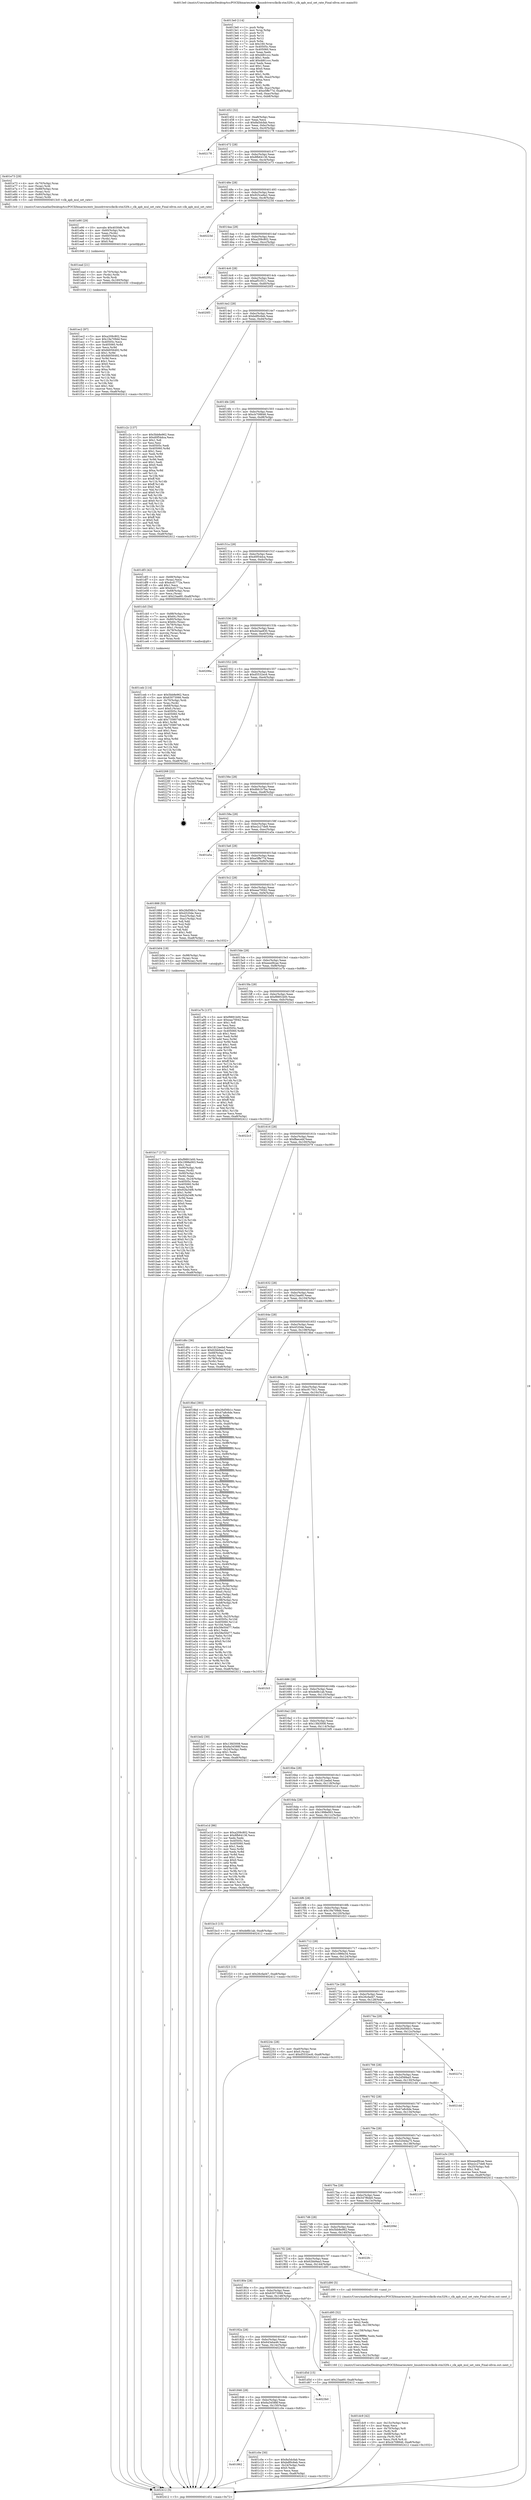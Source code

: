 digraph "0x4013e0" {
  label = "0x4013e0 (/mnt/c/Users/mathe/Desktop/tcc/POCII/binaries/extr_linuxdriversclkclk-stm32f4.c_clk_apb_mul_set_rate_Final-ollvm.out::main(0))"
  labelloc = "t"
  node[shape=record]

  Entry [label="",width=0.3,height=0.3,shape=circle,fillcolor=black,style=filled]
  "0x401452" [label="{
     0x401452 [32]\l
     | [instrs]\l
     &nbsp;&nbsp;0x401452 \<+6\>: mov -0xa8(%rbp),%eax\l
     &nbsp;&nbsp;0x401458 \<+2\>: mov %eax,%ecx\l
     &nbsp;&nbsp;0x40145a \<+6\>: sub $0x8a5dcfab,%ecx\l
     &nbsp;&nbsp;0x401460 \<+6\>: mov %eax,-0xbc(%rbp)\l
     &nbsp;&nbsp;0x401466 \<+6\>: mov %ecx,-0xc0(%rbp)\l
     &nbsp;&nbsp;0x40146c \<+6\>: je 0000000000402178 \<main+0xd98\>\l
  }"]
  "0x402178" [label="{
     0x402178\l
  }", style=dashed]
  "0x401472" [label="{
     0x401472 [28]\l
     | [instrs]\l
     &nbsp;&nbsp;0x401472 \<+5\>: jmp 0000000000401477 \<main+0x97\>\l
     &nbsp;&nbsp;0x401477 \<+6\>: mov -0xbc(%rbp),%eax\l
     &nbsp;&nbsp;0x40147d \<+5\>: sub $0x8fb64136,%eax\l
     &nbsp;&nbsp;0x401482 \<+6\>: mov %eax,-0xc4(%rbp)\l
     &nbsp;&nbsp;0x401488 \<+6\>: je 0000000000401e73 \<main+0xa93\>\l
  }"]
  Exit [label="",width=0.3,height=0.3,shape=circle,fillcolor=black,style=filled,peripheries=2]
  "0x401e73" [label="{
     0x401e73 [29]\l
     | [instrs]\l
     &nbsp;&nbsp;0x401e73 \<+4\>: mov -0x70(%rbp),%rax\l
     &nbsp;&nbsp;0x401e77 \<+3\>: mov (%rax),%rdi\l
     &nbsp;&nbsp;0x401e7a \<+7\>: mov -0x88(%rbp),%rax\l
     &nbsp;&nbsp;0x401e81 \<+3\>: mov (%rax),%rsi\l
     &nbsp;&nbsp;0x401e84 \<+4\>: mov -0x80(%rbp),%rax\l
     &nbsp;&nbsp;0x401e88 \<+3\>: mov (%rax),%rdx\l
     &nbsp;&nbsp;0x401e8b \<+5\>: call 00000000004013c0 \<clk_apb_mul_set_rate\>\l
     | [calls]\l
     &nbsp;&nbsp;0x4013c0 \{1\} (/mnt/c/Users/mathe/Desktop/tcc/POCII/binaries/extr_linuxdriversclkclk-stm32f4.c_clk_apb_mul_set_rate_Final-ollvm.out::clk_apb_mul_set_rate)\l
  }"]
  "0x40148e" [label="{
     0x40148e [28]\l
     | [instrs]\l
     &nbsp;&nbsp;0x40148e \<+5\>: jmp 0000000000401493 \<main+0xb3\>\l
     &nbsp;&nbsp;0x401493 \<+6\>: mov -0xbc(%rbp),%eax\l
     &nbsp;&nbsp;0x401499 \<+5\>: sub $0x925ca9a2,%eax\l
     &nbsp;&nbsp;0x40149e \<+6\>: mov %eax,-0xc8(%rbp)\l
     &nbsp;&nbsp;0x4014a4 \<+6\>: je 000000000040223d \<main+0xe5d\>\l
  }"]
  "0x401ec2" [label="{
     0x401ec2 [97]\l
     | [instrs]\l
     &nbsp;&nbsp;0x401ec2 \<+5\>: mov $0xa209c802,%eax\l
     &nbsp;&nbsp;0x401ec7 \<+5\>: mov $0x19a709dd,%esi\l
     &nbsp;&nbsp;0x401ecc \<+7\>: mov 0x40505c,%ecx\l
     &nbsp;&nbsp;0x401ed3 \<+8\>: mov 0x405060,%r8d\l
     &nbsp;&nbsp;0x401edb \<+3\>: mov %ecx,%r9d\l
     &nbsp;&nbsp;0x401ede \<+7\>: add $0x8d056492,%r9d\l
     &nbsp;&nbsp;0x401ee5 \<+4\>: sub $0x1,%r9d\l
     &nbsp;&nbsp;0x401ee9 \<+7\>: sub $0x8d056492,%r9d\l
     &nbsp;&nbsp;0x401ef0 \<+4\>: imul %r9d,%ecx\l
     &nbsp;&nbsp;0x401ef4 \<+3\>: and $0x1,%ecx\l
     &nbsp;&nbsp;0x401ef7 \<+3\>: cmp $0x0,%ecx\l
     &nbsp;&nbsp;0x401efa \<+4\>: sete %r10b\l
     &nbsp;&nbsp;0x401efe \<+4\>: cmp $0xa,%r8d\l
     &nbsp;&nbsp;0x401f02 \<+4\>: setl %r11b\l
     &nbsp;&nbsp;0x401f06 \<+3\>: mov %r10b,%bl\l
     &nbsp;&nbsp;0x401f09 \<+3\>: and %r11b,%bl\l
     &nbsp;&nbsp;0x401f0c \<+3\>: xor %r11b,%r10b\l
     &nbsp;&nbsp;0x401f0f \<+3\>: or %r10b,%bl\l
     &nbsp;&nbsp;0x401f12 \<+3\>: test $0x1,%bl\l
     &nbsp;&nbsp;0x401f15 \<+3\>: cmovne %esi,%eax\l
     &nbsp;&nbsp;0x401f18 \<+6\>: mov %eax,-0xa8(%rbp)\l
     &nbsp;&nbsp;0x401f1e \<+5\>: jmp 0000000000402412 \<main+0x1032\>\l
  }"]
  "0x40223d" [label="{
     0x40223d\l
  }", style=dashed]
  "0x4014aa" [label="{
     0x4014aa [28]\l
     | [instrs]\l
     &nbsp;&nbsp;0x4014aa \<+5\>: jmp 00000000004014af \<main+0xcf\>\l
     &nbsp;&nbsp;0x4014af \<+6\>: mov -0xbc(%rbp),%eax\l
     &nbsp;&nbsp;0x4014b5 \<+5\>: sub $0xa209c802,%eax\l
     &nbsp;&nbsp;0x4014ba \<+6\>: mov %eax,-0xcc(%rbp)\l
     &nbsp;&nbsp;0x4014c0 \<+6\>: je 0000000000402352 \<main+0xf72\>\l
  }"]
  "0x401ead" [label="{
     0x401ead [21]\l
     | [instrs]\l
     &nbsp;&nbsp;0x401ead \<+4\>: mov -0x70(%rbp),%rdx\l
     &nbsp;&nbsp;0x401eb1 \<+3\>: mov (%rdx),%rdx\l
     &nbsp;&nbsp;0x401eb4 \<+3\>: mov %rdx,%rdi\l
     &nbsp;&nbsp;0x401eb7 \<+6\>: mov %eax,-0x160(%rbp)\l
     &nbsp;&nbsp;0x401ebd \<+5\>: call 0000000000401030 \<free@plt\>\l
     | [calls]\l
     &nbsp;&nbsp;0x401030 \{1\} (unknown)\l
  }"]
  "0x402352" [label="{
     0x402352\l
  }", style=dashed]
  "0x4014c6" [label="{
     0x4014c6 [28]\l
     | [instrs]\l
     &nbsp;&nbsp;0x4014c6 \<+5\>: jmp 00000000004014cb \<main+0xeb\>\l
     &nbsp;&nbsp;0x4014cb \<+6\>: mov -0xbc(%rbp),%eax\l
     &nbsp;&nbsp;0x4014d1 \<+5\>: sub $0xaf51f311,%eax\l
     &nbsp;&nbsp;0x4014d6 \<+6\>: mov %eax,-0xd0(%rbp)\l
     &nbsp;&nbsp;0x4014dc \<+6\>: je 00000000004020f3 \<main+0xd13\>\l
  }"]
  "0x401e90" [label="{
     0x401e90 [29]\l
     | [instrs]\l
     &nbsp;&nbsp;0x401e90 \<+10\>: movabs $0x4030d6,%rdi\l
     &nbsp;&nbsp;0x401e9a \<+4\>: mov -0x60(%rbp),%rdx\l
     &nbsp;&nbsp;0x401e9e \<+2\>: mov %eax,(%rdx)\l
     &nbsp;&nbsp;0x401ea0 \<+4\>: mov -0x60(%rbp),%rdx\l
     &nbsp;&nbsp;0x401ea4 \<+2\>: mov (%rdx),%esi\l
     &nbsp;&nbsp;0x401ea6 \<+2\>: mov $0x0,%al\l
     &nbsp;&nbsp;0x401ea8 \<+5\>: call 0000000000401040 \<printf@plt\>\l
     | [calls]\l
     &nbsp;&nbsp;0x401040 \{1\} (unknown)\l
  }"]
  "0x4020f3" [label="{
     0x4020f3\l
  }", style=dashed]
  "0x4014e2" [label="{
     0x4014e2 [28]\l
     | [instrs]\l
     &nbsp;&nbsp;0x4014e2 \<+5\>: jmp 00000000004014e7 \<main+0x107\>\l
     &nbsp;&nbsp;0x4014e7 \<+6\>: mov -0xbc(%rbp),%eax\l
     &nbsp;&nbsp;0x4014ed \<+5\>: sub $0xbdf0c6eb,%eax\l
     &nbsp;&nbsp;0x4014f2 \<+6\>: mov %eax,-0xd4(%rbp)\l
     &nbsp;&nbsp;0x4014f8 \<+6\>: je 0000000000401c2c \<main+0x84c\>\l
  }"]
  "0x401dc9" [label="{
     0x401dc9 [42]\l
     | [instrs]\l
     &nbsp;&nbsp;0x401dc9 \<+6\>: mov -0x15c(%rbp),%ecx\l
     &nbsp;&nbsp;0x401dcf \<+3\>: imul %eax,%ecx\l
     &nbsp;&nbsp;0x401dd2 \<+4\>: mov -0x70(%rbp),%r8\l
     &nbsp;&nbsp;0x401dd6 \<+3\>: mov (%r8),%r8\l
     &nbsp;&nbsp;0x401dd9 \<+4\>: mov -0x68(%rbp),%r9\l
     &nbsp;&nbsp;0x401ddd \<+3\>: movslq (%r9),%r9\l
     &nbsp;&nbsp;0x401de0 \<+4\>: mov %ecx,(%r8,%r9,4)\l
     &nbsp;&nbsp;0x401de4 \<+10\>: movl $0xcb708846,-0xa8(%rbp)\l
     &nbsp;&nbsp;0x401dee \<+5\>: jmp 0000000000402412 \<main+0x1032\>\l
  }"]
  "0x401c2c" [label="{
     0x401c2c [137]\l
     | [instrs]\l
     &nbsp;&nbsp;0x401c2c \<+5\>: mov $0x5bb8e962,%eax\l
     &nbsp;&nbsp;0x401c31 \<+5\>: mov $0xd0f54dca,%ecx\l
     &nbsp;&nbsp;0x401c36 \<+2\>: mov $0x1,%dl\l
     &nbsp;&nbsp;0x401c38 \<+2\>: xor %esi,%esi\l
     &nbsp;&nbsp;0x401c3a \<+7\>: mov 0x40505c,%edi\l
     &nbsp;&nbsp;0x401c41 \<+8\>: mov 0x405060,%r8d\l
     &nbsp;&nbsp;0x401c49 \<+3\>: sub $0x1,%esi\l
     &nbsp;&nbsp;0x401c4c \<+3\>: mov %edi,%r9d\l
     &nbsp;&nbsp;0x401c4f \<+3\>: add %esi,%r9d\l
     &nbsp;&nbsp;0x401c52 \<+4\>: imul %r9d,%edi\l
     &nbsp;&nbsp;0x401c56 \<+3\>: and $0x1,%edi\l
     &nbsp;&nbsp;0x401c59 \<+3\>: cmp $0x0,%edi\l
     &nbsp;&nbsp;0x401c5c \<+4\>: sete %r10b\l
     &nbsp;&nbsp;0x401c60 \<+4\>: cmp $0xa,%r8d\l
     &nbsp;&nbsp;0x401c64 \<+4\>: setl %r11b\l
     &nbsp;&nbsp;0x401c68 \<+3\>: mov %r10b,%bl\l
     &nbsp;&nbsp;0x401c6b \<+3\>: xor $0xff,%bl\l
     &nbsp;&nbsp;0x401c6e \<+3\>: mov %r11b,%r14b\l
     &nbsp;&nbsp;0x401c71 \<+4\>: xor $0xff,%r14b\l
     &nbsp;&nbsp;0x401c75 \<+3\>: xor $0x0,%dl\l
     &nbsp;&nbsp;0x401c78 \<+3\>: mov %bl,%r15b\l
     &nbsp;&nbsp;0x401c7b \<+4\>: and $0x0,%r15b\l
     &nbsp;&nbsp;0x401c7f \<+3\>: and %dl,%r10b\l
     &nbsp;&nbsp;0x401c82 \<+3\>: mov %r14b,%r12b\l
     &nbsp;&nbsp;0x401c85 \<+4\>: and $0x0,%r12b\l
     &nbsp;&nbsp;0x401c89 \<+3\>: and %dl,%r11b\l
     &nbsp;&nbsp;0x401c8c \<+3\>: or %r10b,%r15b\l
     &nbsp;&nbsp;0x401c8f \<+3\>: or %r11b,%r12b\l
     &nbsp;&nbsp;0x401c92 \<+3\>: xor %r12b,%r15b\l
     &nbsp;&nbsp;0x401c95 \<+3\>: or %r14b,%bl\l
     &nbsp;&nbsp;0x401c98 \<+3\>: xor $0xff,%bl\l
     &nbsp;&nbsp;0x401c9b \<+3\>: or $0x0,%dl\l
     &nbsp;&nbsp;0x401c9e \<+2\>: and %dl,%bl\l
     &nbsp;&nbsp;0x401ca0 \<+3\>: or %bl,%r15b\l
     &nbsp;&nbsp;0x401ca3 \<+4\>: test $0x1,%r15b\l
     &nbsp;&nbsp;0x401ca7 \<+3\>: cmovne %ecx,%eax\l
     &nbsp;&nbsp;0x401caa \<+6\>: mov %eax,-0xa8(%rbp)\l
     &nbsp;&nbsp;0x401cb0 \<+5\>: jmp 0000000000402412 \<main+0x1032\>\l
  }"]
  "0x4014fe" [label="{
     0x4014fe [28]\l
     | [instrs]\l
     &nbsp;&nbsp;0x4014fe \<+5\>: jmp 0000000000401503 \<main+0x123\>\l
     &nbsp;&nbsp;0x401503 \<+6\>: mov -0xbc(%rbp),%eax\l
     &nbsp;&nbsp;0x401509 \<+5\>: sub $0xcb708846,%eax\l
     &nbsp;&nbsp;0x40150e \<+6\>: mov %eax,-0xd8(%rbp)\l
     &nbsp;&nbsp;0x401514 \<+6\>: je 0000000000401df3 \<main+0xa13\>\l
  }"]
  "0x401d95" [label="{
     0x401d95 [52]\l
     | [instrs]\l
     &nbsp;&nbsp;0x401d95 \<+2\>: xor %ecx,%ecx\l
     &nbsp;&nbsp;0x401d97 \<+5\>: mov $0x2,%edx\l
     &nbsp;&nbsp;0x401d9c \<+6\>: mov %edx,-0x158(%rbp)\l
     &nbsp;&nbsp;0x401da2 \<+1\>: cltd\l
     &nbsp;&nbsp;0x401da3 \<+6\>: mov -0x158(%rbp),%esi\l
     &nbsp;&nbsp;0x401da9 \<+2\>: idiv %esi\l
     &nbsp;&nbsp;0x401dab \<+6\>: imul $0xfffffffe,%edx,%edx\l
     &nbsp;&nbsp;0x401db1 \<+2\>: mov %ecx,%edi\l
     &nbsp;&nbsp;0x401db3 \<+2\>: sub %edx,%edi\l
     &nbsp;&nbsp;0x401db5 \<+2\>: mov %ecx,%edx\l
     &nbsp;&nbsp;0x401db7 \<+3\>: sub $0x1,%edx\l
     &nbsp;&nbsp;0x401dba \<+2\>: add %edx,%edi\l
     &nbsp;&nbsp;0x401dbc \<+2\>: sub %edi,%ecx\l
     &nbsp;&nbsp;0x401dbe \<+6\>: mov %ecx,-0x15c(%rbp)\l
     &nbsp;&nbsp;0x401dc4 \<+5\>: call 0000000000401160 \<next_i\>\l
     | [calls]\l
     &nbsp;&nbsp;0x401160 \{1\} (/mnt/c/Users/mathe/Desktop/tcc/POCII/binaries/extr_linuxdriversclkclk-stm32f4.c_clk_apb_mul_set_rate_Final-ollvm.out::next_i)\l
  }"]
  "0x401df3" [label="{
     0x401df3 [42]\l
     | [instrs]\l
     &nbsp;&nbsp;0x401df3 \<+4\>: mov -0x68(%rbp),%rax\l
     &nbsp;&nbsp;0x401df7 \<+2\>: mov (%rax),%ecx\l
     &nbsp;&nbsp;0x401df9 \<+6\>: sub $0xdcd1772a,%ecx\l
     &nbsp;&nbsp;0x401dff \<+3\>: add $0x1,%ecx\l
     &nbsp;&nbsp;0x401e02 \<+6\>: add $0xdcd1772a,%ecx\l
     &nbsp;&nbsp;0x401e08 \<+4\>: mov -0x68(%rbp),%rax\l
     &nbsp;&nbsp;0x401e0c \<+2\>: mov %ecx,(%rax)\l
     &nbsp;&nbsp;0x401e0e \<+10\>: movl $0x23aa60,-0xa8(%rbp)\l
     &nbsp;&nbsp;0x401e18 \<+5\>: jmp 0000000000402412 \<main+0x1032\>\l
  }"]
  "0x40151a" [label="{
     0x40151a [28]\l
     | [instrs]\l
     &nbsp;&nbsp;0x40151a \<+5\>: jmp 000000000040151f \<main+0x13f\>\l
     &nbsp;&nbsp;0x40151f \<+6\>: mov -0xbc(%rbp),%eax\l
     &nbsp;&nbsp;0x401525 \<+5\>: sub $0xd0f54dca,%eax\l
     &nbsp;&nbsp;0x40152a \<+6\>: mov %eax,-0xdc(%rbp)\l
     &nbsp;&nbsp;0x401530 \<+6\>: je 0000000000401cb5 \<main+0x8d5\>\l
  }"]
  "0x401ceb" [label="{
     0x401ceb [114]\l
     | [instrs]\l
     &nbsp;&nbsp;0x401ceb \<+5\>: mov $0x5bb8e962,%ecx\l
     &nbsp;&nbsp;0x401cf0 \<+5\>: mov $0x63073066,%edx\l
     &nbsp;&nbsp;0x401cf5 \<+4\>: mov -0x70(%rbp),%rdi\l
     &nbsp;&nbsp;0x401cf9 \<+3\>: mov %rax,(%rdi)\l
     &nbsp;&nbsp;0x401cfc \<+4\>: mov -0x68(%rbp),%rax\l
     &nbsp;&nbsp;0x401d00 \<+6\>: movl $0x0,(%rax)\l
     &nbsp;&nbsp;0x401d06 \<+7\>: mov 0x40505c,%esi\l
     &nbsp;&nbsp;0x401d0d \<+8\>: mov 0x405060,%r8d\l
     &nbsp;&nbsp;0x401d15 \<+3\>: mov %esi,%r9d\l
     &nbsp;&nbsp;0x401d18 \<+7\>: add $0x73580748,%r9d\l
     &nbsp;&nbsp;0x401d1f \<+4\>: sub $0x1,%r9d\l
     &nbsp;&nbsp;0x401d23 \<+7\>: sub $0x73580748,%r9d\l
     &nbsp;&nbsp;0x401d2a \<+4\>: imul %r9d,%esi\l
     &nbsp;&nbsp;0x401d2e \<+3\>: and $0x1,%esi\l
     &nbsp;&nbsp;0x401d31 \<+3\>: cmp $0x0,%esi\l
     &nbsp;&nbsp;0x401d34 \<+4\>: sete %r10b\l
     &nbsp;&nbsp;0x401d38 \<+4\>: cmp $0xa,%r8d\l
     &nbsp;&nbsp;0x401d3c \<+4\>: setl %r11b\l
     &nbsp;&nbsp;0x401d40 \<+3\>: mov %r10b,%bl\l
     &nbsp;&nbsp;0x401d43 \<+3\>: and %r11b,%bl\l
     &nbsp;&nbsp;0x401d46 \<+3\>: xor %r11b,%r10b\l
     &nbsp;&nbsp;0x401d49 \<+3\>: or %r10b,%bl\l
     &nbsp;&nbsp;0x401d4c \<+3\>: test $0x1,%bl\l
     &nbsp;&nbsp;0x401d4f \<+3\>: cmovne %edx,%ecx\l
     &nbsp;&nbsp;0x401d52 \<+6\>: mov %ecx,-0xa8(%rbp)\l
     &nbsp;&nbsp;0x401d58 \<+5\>: jmp 0000000000402412 \<main+0x1032\>\l
  }"]
  "0x401cb5" [label="{
     0x401cb5 [54]\l
     | [instrs]\l
     &nbsp;&nbsp;0x401cb5 \<+7\>: mov -0x88(%rbp),%rax\l
     &nbsp;&nbsp;0x401cbc \<+7\>: movq $0x64,(%rax)\l
     &nbsp;&nbsp;0x401cc3 \<+4\>: mov -0x80(%rbp),%rax\l
     &nbsp;&nbsp;0x401cc7 \<+7\>: movq $0x64,(%rax)\l
     &nbsp;&nbsp;0x401cce \<+4\>: mov -0x78(%rbp),%rax\l
     &nbsp;&nbsp;0x401cd2 \<+6\>: movl $0x1,(%rax)\l
     &nbsp;&nbsp;0x401cd8 \<+4\>: mov -0x78(%rbp),%rax\l
     &nbsp;&nbsp;0x401cdc \<+3\>: movslq (%rax),%rax\l
     &nbsp;&nbsp;0x401cdf \<+4\>: shl $0x2,%rax\l
     &nbsp;&nbsp;0x401ce3 \<+3\>: mov %rax,%rdi\l
     &nbsp;&nbsp;0x401ce6 \<+5\>: call 0000000000401050 \<malloc@plt\>\l
     | [calls]\l
     &nbsp;&nbsp;0x401050 \{1\} (unknown)\l
  }"]
  "0x401536" [label="{
     0x401536 [28]\l
     | [instrs]\l
     &nbsp;&nbsp;0x401536 \<+5\>: jmp 000000000040153b \<main+0x15b\>\l
     &nbsp;&nbsp;0x40153b \<+6\>: mov -0xbc(%rbp),%eax\l
     &nbsp;&nbsp;0x401541 \<+5\>: sub $0xd43ae830,%eax\l
     &nbsp;&nbsp;0x401546 \<+6\>: mov %eax,-0xe0(%rbp)\l
     &nbsp;&nbsp;0x40154c \<+6\>: je 000000000040206a \<main+0xc8a\>\l
  }"]
  "0x401862" [label="{
     0x401862\l
  }", style=dashed]
  "0x40206a" [label="{
     0x40206a\l
  }", style=dashed]
  "0x401552" [label="{
     0x401552 [28]\l
     | [instrs]\l
     &nbsp;&nbsp;0x401552 \<+5\>: jmp 0000000000401557 \<main+0x177\>\l
     &nbsp;&nbsp;0x401557 \<+6\>: mov -0xbc(%rbp),%eax\l
     &nbsp;&nbsp;0x40155d \<+5\>: sub $0xd5532ec6,%eax\l
     &nbsp;&nbsp;0x401562 \<+6\>: mov %eax,-0xe4(%rbp)\l
     &nbsp;&nbsp;0x401568 \<+6\>: je 0000000000402268 \<main+0xe88\>\l
  }"]
  "0x401c0e" [label="{
     0x401c0e [30]\l
     | [instrs]\l
     &nbsp;&nbsp;0x401c0e \<+5\>: mov $0x8a5dcfab,%eax\l
     &nbsp;&nbsp;0x401c13 \<+5\>: mov $0xbdf0c6eb,%ecx\l
     &nbsp;&nbsp;0x401c18 \<+3\>: mov -0x24(%rbp),%edx\l
     &nbsp;&nbsp;0x401c1b \<+3\>: cmp $0x0,%edx\l
     &nbsp;&nbsp;0x401c1e \<+3\>: cmove %ecx,%eax\l
     &nbsp;&nbsp;0x401c21 \<+6\>: mov %eax,-0xa8(%rbp)\l
     &nbsp;&nbsp;0x401c27 \<+5\>: jmp 0000000000402412 \<main+0x1032\>\l
  }"]
  "0x402268" [label="{
     0x402268 [22]\l
     | [instrs]\l
     &nbsp;&nbsp;0x402268 \<+7\>: mov -0xa0(%rbp),%rax\l
     &nbsp;&nbsp;0x40226f \<+2\>: mov (%rax),%eax\l
     &nbsp;&nbsp;0x402271 \<+4\>: lea -0x20(%rbp),%rsp\l
     &nbsp;&nbsp;0x402275 \<+1\>: pop %rbx\l
     &nbsp;&nbsp;0x402276 \<+2\>: pop %r12\l
     &nbsp;&nbsp;0x402278 \<+2\>: pop %r14\l
     &nbsp;&nbsp;0x40227a \<+2\>: pop %r15\l
     &nbsp;&nbsp;0x40227c \<+1\>: pop %rbp\l
     &nbsp;&nbsp;0x40227d \<+1\>: ret\l
  }"]
  "0x40156e" [label="{
     0x40156e [28]\l
     | [instrs]\l
     &nbsp;&nbsp;0x40156e \<+5\>: jmp 0000000000401573 \<main+0x193\>\l
     &nbsp;&nbsp;0x401573 \<+6\>: mov -0xbc(%rbp),%eax\l
     &nbsp;&nbsp;0x401579 \<+5\>: sub $0xdbb1b7ba,%eax\l
     &nbsp;&nbsp;0x40157e \<+6\>: mov %eax,-0xe8(%rbp)\l
     &nbsp;&nbsp;0x401584 \<+6\>: je 0000000000401f32 \<main+0xb52\>\l
  }"]
  "0x401846" [label="{
     0x401846 [28]\l
     | [instrs]\l
     &nbsp;&nbsp;0x401846 \<+5\>: jmp 000000000040184b \<main+0x46b\>\l
     &nbsp;&nbsp;0x40184b \<+6\>: mov -0xbc(%rbp),%eax\l
     &nbsp;&nbsp;0x401851 \<+5\>: sub $0x6a34588f,%eax\l
     &nbsp;&nbsp;0x401856 \<+6\>: mov %eax,-0x150(%rbp)\l
     &nbsp;&nbsp;0x40185c \<+6\>: je 0000000000401c0e \<main+0x82e\>\l
  }"]
  "0x401f32" [label="{
     0x401f32\l
  }", style=dashed]
  "0x40158a" [label="{
     0x40158a [28]\l
     | [instrs]\l
     &nbsp;&nbsp;0x40158a \<+5\>: jmp 000000000040158f \<main+0x1af\>\l
     &nbsp;&nbsp;0x40158f \<+6\>: mov -0xbc(%rbp),%eax\l
     &nbsp;&nbsp;0x401595 \<+5\>: sub $0xe2c27de8,%eax\l
     &nbsp;&nbsp;0x40159a \<+6\>: mov %eax,-0xec(%rbp)\l
     &nbsp;&nbsp;0x4015a0 \<+6\>: je 0000000000401a5a \<main+0x67a\>\l
  }"]
  "0x4023b0" [label="{
     0x4023b0\l
  }", style=dashed]
  "0x401a5a" [label="{
     0x401a5a\l
  }", style=dashed]
  "0x4015a6" [label="{
     0x4015a6 [28]\l
     | [instrs]\l
     &nbsp;&nbsp;0x4015a6 \<+5\>: jmp 00000000004015ab \<main+0x1cb\>\l
     &nbsp;&nbsp;0x4015ab \<+6\>: mov -0xbc(%rbp),%eax\l
     &nbsp;&nbsp;0x4015b1 \<+5\>: sub $0xe5ffe77d,%eax\l
     &nbsp;&nbsp;0x4015b6 \<+6\>: mov %eax,-0xf0(%rbp)\l
     &nbsp;&nbsp;0x4015bc \<+6\>: je 0000000000401888 \<main+0x4a8\>\l
  }"]
  "0x40182a" [label="{
     0x40182a [28]\l
     | [instrs]\l
     &nbsp;&nbsp;0x40182a \<+5\>: jmp 000000000040182f \<main+0x44f\>\l
     &nbsp;&nbsp;0x40182f \<+6\>: mov -0xbc(%rbp),%eax\l
     &nbsp;&nbsp;0x401835 \<+5\>: sub $0x643eba46,%eax\l
     &nbsp;&nbsp;0x40183a \<+6\>: mov %eax,-0x14c(%rbp)\l
     &nbsp;&nbsp;0x401840 \<+6\>: je 00000000004023b0 \<main+0xfd0\>\l
  }"]
  "0x401888" [label="{
     0x401888 [53]\l
     | [instrs]\l
     &nbsp;&nbsp;0x401888 \<+5\>: mov $0x26d56b1c,%eax\l
     &nbsp;&nbsp;0x40188d \<+5\>: mov $0x4520de,%ecx\l
     &nbsp;&nbsp;0x401892 \<+6\>: mov -0xa2(%rbp),%dl\l
     &nbsp;&nbsp;0x401898 \<+7\>: mov -0xa1(%rbp),%sil\l
     &nbsp;&nbsp;0x40189f \<+3\>: mov %dl,%dil\l
     &nbsp;&nbsp;0x4018a2 \<+3\>: and %sil,%dil\l
     &nbsp;&nbsp;0x4018a5 \<+3\>: xor %sil,%dl\l
     &nbsp;&nbsp;0x4018a8 \<+3\>: or %dl,%dil\l
     &nbsp;&nbsp;0x4018ab \<+4\>: test $0x1,%dil\l
     &nbsp;&nbsp;0x4018af \<+3\>: cmovne %ecx,%eax\l
     &nbsp;&nbsp;0x4018b2 \<+6\>: mov %eax,-0xa8(%rbp)\l
     &nbsp;&nbsp;0x4018b8 \<+5\>: jmp 0000000000402412 \<main+0x1032\>\l
  }"]
  "0x4015c2" [label="{
     0x4015c2 [28]\l
     | [instrs]\l
     &nbsp;&nbsp;0x4015c2 \<+5\>: jmp 00000000004015c7 \<main+0x1e7\>\l
     &nbsp;&nbsp;0x4015c7 \<+6\>: mov -0xbc(%rbp),%eax\l
     &nbsp;&nbsp;0x4015cd \<+5\>: sub $0xeaa70042,%eax\l
     &nbsp;&nbsp;0x4015d2 \<+6\>: mov %eax,-0xf4(%rbp)\l
     &nbsp;&nbsp;0x4015d8 \<+6\>: je 0000000000401b04 \<main+0x724\>\l
  }"]
  "0x402412" [label="{
     0x402412 [5]\l
     | [instrs]\l
     &nbsp;&nbsp;0x402412 \<+5\>: jmp 0000000000401452 \<main+0x72\>\l
  }"]
  "0x4013e0" [label="{
     0x4013e0 [114]\l
     | [instrs]\l
     &nbsp;&nbsp;0x4013e0 \<+1\>: push %rbp\l
     &nbsp;&nbsp;0x4013e1 \<+3\>: mov %rsp,%rbp\l
     &nbsp;&nbsp;0x4013e4 \<+2\>: push %r15\l
     &nbsp;&nbsp;0x4013e6 \<+2\>: push %r14\l
     &nbsp;&nbsp;0x4013e8 \<+2\>: push %r12\l
     &nbsp;&nbsp;0x4013ea \<+1\>: push %rbx\l
     &nbsp;&nbsp;0x4013eb \<+7\>: sub $0x160,%rsp\l
     &nbsp;&nbsp;0x4013f2 \<+7\>: mov 0x40505c,%eax\l
     &nbsp;&nbsp;0x4013f9 \<+7\>: mov 0x405060,%ecx\l
     &nbsp;&nbsp;0x401400 \<+2\>: mov %eax,%edx\l
     &nbsp;&nbsp;0x401402 \<+6\>: sub $0xdd61ccc,%edx\l
     &nbsp;&nbsp;0x401408 \<+3\>: sub $0x1,%edx\l
     &nbsp;&nbsp;0x40140b \<+6\>: add $0xdd61ccc,%edx\l
     &nbsp;&nbsp;0x401411 \<+3\>: imul %edx,%eax\l
     &nbsp;&nbsp;0x401414 \<+3\>: and $0x1,%eax\l
     &nbsp;&nbsp;0x401417 \<+3\>: cmp $0x0,%eax\l
     &nbsp;&nbsp;0x40141a \<+4\>: sete %r8b\l
     &nbsp;&nbsp;0x40141e \<+4\>: and $0x1,%r8b\l
     &nbsp;&nbsp;0x401422 \<+7\>: mov %r8b,-0xa2(%rbp)\l
     &nbsp;&nbsp;0x401429 \<+3\>: cmp $0xa,%ecx\l
     &nbsp;&nbsp;0x40142c \<+4\>: setl %r8b\l
     &nbsp;&nbsp;0x401430 \<+4\>: and $0x1,%r8b\l
     &nbsp;&nbsp;0x401434 \<+7\>: mov %r8b,-0xa1(%rbp)\l
     &nbsp;&nbsp;0x40143b \<+10\>: movl $0xe5ffe77d,-0xa8(%rbp)\l
     &nbsp;&nbsp;0x401445 \<+6\>: mov %edi,-0xac(%rbp)\l
     &nbsp;&nbsp;0x40144b \<+7\>: mov %rsi,-0xb8(%rbp)\l
  }"]
  "0x401d5d" [label="{
     0x401d5d [15]\l
     | [instrs]\l
     &nbsp;&nbsp;0x401d5d \<+10\>: movl $0x23aa60,-0xa8(%rbp)\l
     &nbsp;&nbsp;0x401d67 \<+5\>: jmp 0000000000402412 \<main+0x1032\>\l
  }"]
  "0x401b04" [label="{
     0x401b04 [19]\l
     | [instrs]\l
     &nbsp;&nbsp;0x401b04 \<+7\>: mov -0x98(%rbp),%rax\l
     &nbsp;&nbsp;0x401b0b \<+3\>: mov (%rax),%rax\l
     &nbsp;&nbsp;0x401b0e \<+4\>: mov 0x8(%rax),%rdi\l
     &nbsp;&nbsp;0x401b12 \<+5\>: call 0000000000401060 \<atoi@plt\>\l
     | [calls]\l
     &nbsp;&nbsp;0x401060 \{1\} (unknown)\l
  }"]
  "0x4015de" [label="{
     0x4015de [28]\l
     | [instrs]\l
     &nbsp;&nbsp;0x4015de \<+5\>: jmp 00000000004015e3 \<main+0x203\>\l
     &nbsp;&nbsp;0x4015e3 \<+6\>: mov -0xbc(%rbp),%eax\l
     &nbsp;&nbsp;0x4015e9 \<+5\>: sub $0xeeed9cae,%eax\l
     &nbsp;&nbsp;0x4015ee \<+6\>: mov %eax,-0xf8(%rbp)\l
     &nbsp;&nbsp;0x4015f4 \<+6\>: je 0000000000401a7b \<main+0x69b\>\l
  }"]
  "0x40180e" [label="{
     0x40180e [28]\l
     | [instrs]\l
     &nbsp;&nbsp;0x40180e \<+5\>: jmp 0000000000401813 \<main+0x433\>\l
     &nbsp;&nbsp;0x401813 \<+6\>: mov -0xbc(%rbp),%eax\l
     &nbsp;&nbsp;0x401819 \<+5\>: sub $0x63073066,%eax\l
     &nbsp;&nbsp;0x40181e \<+6\>: mov %eax,-0x148(%rbp)\l
     &nbsp;&nbsp;0x401824 \<+6\>: je 0000000000401d5d \<main+0x97d\>\l
  }"]
  "0x401a7b" [label="{
     0x401a7b [137]\l
     | [instrs]\l
     &nbsp;&nbsp;0x401a7b \<+5\>: mov $0xf9891b00,%eax\l
     &nbsp;&nbsp;0x401a80 \<+5\>: mov $0xeaa70042,%ecx\l
     &nbsp;&nbsp;0x401a85 \<+2\>: mov $0x1,%dl\l
     &nbsp;&nbsp;0x401a87 \<+2\>: xor %esi,%esi\l
     &nbsp;&nbsp;0x401a89 \<+7\>: mov 0x40505c,%edi\l
     &nbsp;&nbsp;0x401a90 \<+8\>: mov 0x405060,%r8d\l
     &nbsp;&nbsp;0x401a98 \<+3\>: sub $0x1,%esi\l
     &nbsp;&nbsp;0x401a9b \<+3\>: mov %edi,%r9d\l
     &nbsp;&nbsp;0x401a9e \<+3\>: add %esi,%r9d\l
     &nbsp;&nbsp;0x401aa1 \<+4\>: imul %r9d,%edi\l
     &nbsp;&nbsp;0x401aa5 \<+3\>: and $0x1,%edi\l
     &nbsp;&nbsp;0x401aa8 \<+3\>: cmp $0x0,%edi\l
     &nbsp;&nbsp;0x401aab \<+4\>: sete %r10b\l
     &nbsp;&nbsp;0x401aaf \<+4\>: cmp $0xa,%r8d\l
     &nbsp;&nbsp;0x401ab3 \<+4\>: setl %r11b\l
     &nbsp;&nbsp;0x401ab7 \<+3\>: mov %r10b,%bl\l
     &nbsp;&nbsp;0x401aba \<+3\>: xor $0xff,%bl\l
     &nbsp;&nbsp;0x401abd \<+3\>: mov %r11b,%r14b\l
     &nbsp;&nbsp;0x401ac0 \<+4\>: xor $0xff,%r14b\l
     &nbsp;&nbsp;0x401ac4 \<+3\>: xor $0x1,%dl\l
     &nbsp;&nbsp;0x401ac7 \<+3\>: mov %bl,%r15b\l
     &nbsp;&nbsp;0x401aca \<+4\>: and $0xff,%r15b\l
     &nbsp;&nbsp;0x401ace \<+3\>: and %dl,%r10b\l
     &nbsp;&nbsp;0x401ad1 \<+3\>: mov %r14b,%r12b\l
     &nbsp;&nbsp;0x401ad4 \<+4\>: and $0xff,%r12b\l
     &nbsp;&nbsp;0x401ad8 \<+3\>: and %dl,%r11b\l
     &nbsp;&nbsp;0x401adb \<+3\>: or %r10b,%r15b\l
     &nbsp;&nbsp;0x401ade \<+3\>: or %r11b,%r12b\l
     &nbsp;&nbsp;0x401ae1 \<+3\>: xor %r12b,%r15b\l
     &nbsp;&nbsp;0x401ae4 \<+3\>: or %r14b,%bl\l
     &nbsp;&nbsp;0x401ae7 \<+3\>: xor $0xff,%bl\l
     &nbsp;&nbsp;0x401aea \<+3\>: or $0x1,%dl\l
     &nbsp;&nbsp;0x401aed \<+2\>: and %dl,%bl\l
     &nbsp;&nbsp;0x401aef \<+3\>: or %bl,%r15b\l
     &nbsp;&nbsp;0x401af2 \<+4\>: test $0x1,%r15b\l
     &nbsp;&nbsp;0x401af6 \<+3\>: cmovne %ecx,%eax\l
     &nbsp;&nbsp;0x401af9 \<+6\>: mov %eax,-0xa8(%rbp)\l
     &nbsp;&nbsp;0x401aff \<+5\>: jmp 0000000000402412 \<main+0x1032\>\l
  }"]
  "0x4015fa" [label="{
     0x4015fa [28]\l
     | [instrs]\l
     &nbsp;&nbsp;0x4015fa \<+5\>: jmp 00000000004015ff \<main+0x21f\>\l
     &nbsp;&nbsp;0x4015ff \<+6\>: mov -0xbc(%rbp),%eax\l
     &nbsp;&nbsp;0x401605 \<+5\>: sub $0xf9891b00,%eax\l
     &nbsp;&nbsp;0x40160a \<+6\>: mov %eax,-0xfc(%rbp)\l
     &nbsp;&nbsp;0x401610 \<+6\>: je 00000000004022c3 \<main+0xee3\>\l
  }"]
  "0x401d90" [label="{
     0x401d90 [5]\l
     | [instrs]\l
     &nbsp;&nbsp;0x401d90 \<+5\>: call 0000000000401160 \<next_i\>\l
     | [calls]\l
     &nbsp;&nbsp;0x401160 \{1\} (/mnt/c/Users/mathe/Desktop/tcc/POCII/binaries/extr_linuxdriversclkclk-stm32f4.c_clk_apb_mul_set_rate_Final-ollvm.out::next_i)\l
  }"]
  "0x4022c3" [label="{
     0x4022c3\l
  }", style=dashed]
  "0x401616" [label="{
     0x401616 [28]\l
     | [instrs]\l
     &nbsp;&nbsp;0x401616 \<+5\>: jmp 000000000040161b \<main+0x23b\>\l
     &nbsp;&nbsp;0x40161b \<+6\>: mov -0xbc(%rbp),%eax\l
     &nbsp;&nbsp;0x401621 \<+5\>: sub $0xffaecebf,%eax\l
     &nbsp;&nbsp;0x401626 \<+6\>: mov %eax,-0x100(%rbp)\l
     &nbsp;&nbsp;0x40162c \<+6\>: je 0000000000402079 \<main+0xc99\>\l
  }"]
  "0x4017f2" [label="{
     0x4017f2 [28]\l
     | [instrs]\l
     &nbsp;&nbsp;0x4017f2 \<+5\>: jmp 00000000004017f7 \<main+0x417\>\l
     &nbsp;&nbsp;0x4017f7 \<+6\>: mov -0xbc(%rbp),%eax\l
     &nbsp;&nbsp;0x4017fd \<+5\>: sub $0x62bb9aa3,%eax\l
     &nbsp;&nbsp;0x401802 \<+6\>: mov %eax,-0x144(%rbp)\l
     &nbsp;&nbsp;0x401808 \<+6\>: je 0000000000401d90 \<main+0x9b0\>\l
  }"]
  "0x402079" [label="{
     0x402079\l
  }", style=dashed]
  "0x401632" [label="{
     0x401632 [28]\l
     | [instrs]\l
     &nbsp;&nbsp;0x401632 \<+5\>: jmp 0000000000401637 \<main+0x257\>\l
     &nbsp;&nbsp;0x401637 \<+6\>: mov -0xbc(%rbp),%eax\l
     &nbsp;&nbsp;0x40163d \<+5\>: sub $0x23aa60,%eax\l
     &nbsp;&nbsp;0x401642 \<+6\>: mov %eax,-0x104(%rbp)\l
     &nbsp;&nbsp;0x401648 \<+6\>: je 0000000000401d6c \<main+0x98c\>\l
  }"]
  "0x4022fc" [label="{
     0x4022fc\l
  }", style=dashed]
  "0x401d6c" [label="{
     0x401d6c [36]\l
     | [instrs]\l
     &nbsp;&nbsp;0x401d6c \<+5\>: mov $0x1812eebd,%eax\l
     &nbsp;&nbsp;0x401d71 \<+5\>: mov $0x62bb9aa3,%ecx\l
     &nbsp;&nbsp;0x401d76 \<+4\>: mov -0x68(%rbp),%rdx\l
     &nbsp;&nbsp;0x401d7a \<+2\>: mov (%rdx),%esi\l
     &nbsp;&nbsp;0x401d7c \<+4\>: mov -0x78(%rbp),%rdx\l
     &nbsp;&nbsp;0x401d80 \<+2\>: cmp (%rdx),%esi\l
     &nbsp;&nbsp;0x401d82 \<+3\>: cmovl %ecx,%eax\l
     &nbsp;&nbsp;0x401d85 \<+6\>: mov %eax,-0xa8(%rbp)\l
     &nbsp;&nbsp;0x401d8b \<+5\>: jmp 0000000000402412 \<main+0x1032\>\l
  }"]
  "0x40164e" [label="{
     0x40164e [28]\l
     | [instrs]\l
     &nbsp;&nbsp;0x40164e \<+5\>: jmp 0000000000401653 \<main+0x273\>\l
     &nbsp;&nbsp;0x401653 \<+6\>: mov -0xbc(%rbp),%eax\l
     &nbsp;&nbsp;0x401659 \<+5\>: sub $0x4520de,%eax\l
     &nbsp;&nbsp;0x40165e \<+6\>: mov %eax,-0x108(%rbp)\l
     &nbsp;&nbsp;0x401664 \<+6\>: je 00000000004018bd \<main+0x4dd\>\l
  }"]
  "0x4017d6" [label="{
     0x4017d6 [28]\l
     | [instrs]\l
     &nbsp;&nbsp;0x4017d6 \<+5\>: jmp 00000000004017db \<main+0x3fb\>\l
     &nbsp;&nbsp;0x4017db \<+6\>: mov -0xbc(%rbp),%eax\l
     &nbsp;&nbsp;0x4017e1 \<+5\>: sub $0x5bb8e962,%eax\l
     &nbsp;&nbsp;0x4017e6 \<+6\>: mov %eax,-0x140(%rbp)\l
     &nbsp;&nbsp;0x4017ec \<+6\>: je 00000000004022fc \<main+0xf1c\>\l
  }"]
  "0x4018bd" [label="{
     0x4018bd [383]\l
     | [instrs]\l
     &nbsp;&nbsp;0x4018bd \<+5\>: mov $0x26d56b1c,%eax\l
     &nbsp;&nbsp;0x4018c2 \<+5\>: mov $0x47a8c6de,%ecx\l
     &nbsp;&nbsp;0x4018c7 \<+3\>: mov %rsp,%rdx\l
     &nbsp;&nbsp;0x4018ca \<+4\>: add $0xfffffffffffffff0,%rdx\l
     &nbsp;&nbsp;0x4018ce \<+3\>: mov %rdx,%rsp\l
     &nbsp;&nbsp;0x4018d1 \<+7\>: mov %rdx,-0xa0(%rbp)\l
     &nbsp;&nbsp;0x4018d8 \<+3\>: mov %rsp,%rdx\l
     &nbsp;&nbsp;0x4018db \<+4\>: add $0xfffffffffffffff0,%rdx\l
     &nbsp;&nbsp;0x4018df \<+3\>: mov %rdx,%rsp\l
     &nbsp;&nbsp;0x4018e2 \<+3\>: mov %rsp,%rsi\l
     &nbsp;&nbsp;0x4018e5 \<+4\>: add $0xfffffffffffffff0,%rsi\l
     &nbsp;&nbsp;0x4018e9 \<+3\>: mov %rsi,%rsp\l
     &nbsp;&nbsp;0x4018ec \<+7\>: mov %rsi,-0x98(%rbp)\l
     &nbsp;&nbsp;0x4018f3 \<+3\>: mov %rsp,%rsi\l
     &nbsp;&nbsp;0x4018f6 \<+4\>: add $0xfffffffffffffff0,%rsi\l
     &nbsp;&nbsp;0x4018fa \<+3\>: mov %rsi,%rsp\l
     &nbsp;&nbsp;0x4018fd \<+7\>: mov %rsi,-0x90(%rbp)\l
     &nbsp;&nbsp;0x401904 \<+3\>: mov %rsp,%rsi\l
     &nbsp;&nbsp;0x401907 \<+4\>: add $0xfffffffffffffff0,%rsi\l
     &nbsp;&nbsp;0x40190b \<+3\>: mov %rsi,%rsp\l
     &nbsp;&nbsp;0x40190e \<+7\>: mov %rsi,-0x88(%rbp)\l
     &nbsp;&nbsp;0x401915 \<+3\>: mov %rsp,%rsi\l
     &nbsp;&nbsp;0x401918 \<+4\>: add $0xfffffffffffffff0,%rsi\l
     &nbsp;&nbsp;0x40191c \<+3\>: mov %rsi,%rsp\l
     &nbsp;&nbsp;0x40191f \<+4\>: mov %rsi,-0x80(%rbp)\l
     &nbsp;&nbsp;0x401923 \<+3\>: mov %rsp,%rsi\l
     &nbsp;&nbsp;0x401926 \<+4\>: add $0xfffffffffffffff0,%rsi\l
     &nbsp;&nbsp;0x40192a \<+3\>: mov %rsi,%rsp\l
     &nbsp;&nbsp;0x40192d \<+4\>: mov %rsi,-0x78(%rbp)\l
     &nbsp;&nbsp;0x401931 \<+3\>: mov %rsp,%rsi\l
     &nbsp;&nbsp;0x401934 \<+4\>: add $0xfffffffffffffff0,%rsi\l
     &nbsp;&nbsp;0x401938 \<+3\>: mov %rsi,%rsp\l
     &nbsp;&nbsp;0x40193b \<+4\>: mov %rsi,-0x70(%rbp)\l
     &nbsp;&nbsp;0x40193f \<+3\>: mov %rsp,%rsi\l
     &nbsp;&nbsp;0x401942 \<+4\>: add $0xfffffffffffffff0,%rsi\l
     &nbsp;&nbsp;0x401946 \<+3\>: mov %rsi,%rsp\l
     &nbsp;&nbsp;0x401949 \<+4\>: mov %rsi,-0x68(%rbp)\l
     &nbsp;&nbsp;0x40194d \<+3\>: mov %rsp,%rsi\l
     &nbsp;&nbsp;0x401950 \<+4\>: add $0xfffffffffffffff0,%rsi\l
     &nbsp;&nbsp;0x401954 \<+3\>: mov %rsi,%rsp\l
     &nbsp;&nbsp;0x401957 \<+4\>: mov %rsi,-0x60(%rbp)\l
     &nbsp;&nbsp;0x40195b \<+3\>: mov %rsp,%rsi\l
     &nbsp;&nbsp;0x40195e \<+4\>: add $0xfffffffffffffff0,%rsi\l
     &nbsp;&nbsp;0x401962 \<+3\>: mov %rsi,%rsp\l
     &nbsp;&nbsp;0x401965 \<+4\>: mov %rsi,-0x58(%rbp)\l
     &nbsp;&nbsp;0x401969 \<+3\>: mov %rsp,%rsi\l
     &nbsp;&nbsp;0x40196c \<+4\>: add $0xfffffffffffffff0,%rsi\l
     &nbsp;&nbsp;0x401970 \<+3\>: mov %rsi,%rsp\l
     &nbsp;&nbsp;0x401973 \<+4\>: mov %rsi,-0x50(%rbp)\l
     &nbsp;&nbsp;0x401977 \<+3\>: mov %rsp,%rsi\l
     &nbsp;&nbsp;0x40197a \<+4\>: add $0xfffffffffffffff0,%rsi\l
     &nbsp;&nbsp;0x40197e \<+3\>: mov %rsi,%rsp\l
     &nbsp;&nbsp;0x401981 \<+4\>: mov %rsi,-0x48(%rbp)\l
     &nbsp;&nbsp;0x401985 \<+3\>: mov %rsp,%rsi\l
     &nbsp;&nbsp;0x401988 \<+4\>: add $0xfffffffffffffff0,%rsi\l
     &nbsp;&nbsp;0x40198c \<+3\>: mov %rsi,%rsp\l
     &nbsp;&nbsp;0x40198f \<+4\>: mov %rsi,-0x40(%rbp)\l
     &nbsp;&nbsp;0x401993 \<+3\>: mov %rsp,%rsi\l
     &nbsp;&nbsp;0x401996 \<+4\>: add $0xfffffffffffffff0,%rsi\l
     &nbsp;&nbsp;0x40199a \<+3\>: mov %rsi,%rsp\l
     &nbsp;&nbsp;0x40199d \<+4\>: mov %rsi,-0x38(%rbp)\l
     &nbsp;&nbsp;0x4019a1 \<+3\>: mov %rsp,%rsi\l
     &nbsp;&nbsp;0x4019a4 \<+4\>: add $0xfffffffffffffff0,%rsi\l
     &nbsp;&nbsp;0x4019a8 \<+3\>: mov %rsi,%rsp\l
     &nbsp;&nbsp;0x4019ab \<+4\>: mov %rsi,-0x30(%rbp)\l
     &nbsp;&nbsp;0x4019af \<+7\>: mov -0xa0(%rbp),%rsi\l
     &nbsp;&nbsp;0x4019b6 \<+6\>: movl $0x0,(%rsi)\l
     &nbsp;&nbsp;0x4019bc \<+6\>: mov -0xac(%rbp),%edi\l
     &nbsp;&nbsp;0x4019c2 \<+2\>: mov %edi,(%rdx)\l
     &nbsp;&nbsp;0x4019c4 \<+7\>: mov -0x98(%rbp),%rsi\l
     &nbsp;&nbsp;0x4019cb \<+7\>: mov -0xb8(%rbp),%r8\l
     &nbsp;&nbsp;0x4019d2 \<+3\>: mov %r8,(%rsi)\l
     &nbsp;&nbsp;0x4019d5 \<+3\>: cmpl $0x2,(%rdx)\l
     &nbsp;&nbsp;0x4019d8 \<+4\>: setne %r9b\l
     &nbsp;&nbsp;0x4019dc \<+4\>: and $0x1,%r9b\l
     &nbsp;&nbsp;0x4019e0 \<+4\>: mov %r9b,-0x25(%rbp)\l
     &nbsp;&nbsp;0x4019e4 \<+8\>: mov 0x40505c,%r10d\l
     &nbsp;&nbsp;0x4019ec \<+8\>: mov 0x405060,%r11d\l
     &nbsp;&nbsp;0x4019f4 \<+3\>: mov %r10d,%ebx\l
     &nbsp;&nbsp;0x4019f7 \<+6\>: add $0x58e50d77,%ebx\l
     &nbsp;&nbsp;0x4019fd \<+3\>: sub $0x1,%ebx\l
     &nbsp;&nbsp;0x401a00 \<+6\>: sub $0x58e50d77,%ebx\l
     &nbsp;&nbsp;0x401a06 \<+4\>: imul %ebx,%r10d\l
     &nbsp;&nbsp;0x401a0a \<+4\>: and $0x1,%r10d\l
     &nbsp;&nbsp;0x401a0e \<+4\>: cmp $0x0,%r10d\l
     &nbsp;&nbsp;0x401a12 \<+4\>: sete %r9b\l
     &nbsp;&nbsp;0x401a16 \<+4\>: cmp $0xa,%r11d\l
     &nbsp;&nbsp;0x401a1a \<+4\>: setl %r14b\l
     &nbsp;&nbsp;0x401a1e \<+3\>: mov %r9b,%r15b\l
     &nbsp;&nbsp;0x401a21 \<+3\>: and %r14b,%r15b\l
     &nbsp;&nbsp;0x401a24 \<+3\>: xor %r14b,%r9b\l
     &nbsp;&nbsp;0x401a27 \<+3\>: or %r9b,%r15b\l
     &nbsp;&nbsp;0x401a2a \<+4\>: test $0x1,%r15b\l
     &nbsp;&nbsp;0x401a2e \<+3\>: cmovne %ecx,%eax\l
     &nbsp;&nbsp;0x401a31 \<+6\>: mov %eax,-0xa8(%rbp)\l
     &nbsp;&nbsp;0x401a37 \<+5\>: jmp 0000000000402412 \<main+0x1032\>\l
  }"]
  "0x40166a" [label="{
     0x40166a [28]\l
     | [instrs]\l
     &nbsp;&nbsp;0x40166a \<+5\>: jmp 000000000040166f \<main+0x28f\>\l
     &nbsp;&nbsp;0x40166f \<+6\>: mov -0xbc(%rbp),%eax\l
     &nbsp;&nbsp;0x401675 \<+5\>: sub $0xc9170c1,%eax\l
     &nbsp;&nbsp;0x40167a \<+6\>: mov %eax,-0x10c(%rbp)\l
     &nbsp;&nbsp;0x401680 \<+6\>: je 0000000000401fc5 \<main+0xbe5\>\l
  }"]
  "0x40209d" [label="{
     0x40209d\l
  }", style=dashed]
  "0x4017ba" [label="{
     0x4017ba [28]\l
     | [instrs]\l
     &nbsp;&nbsp;0x4017ba \<+5\>: jmp 00000000004017bf \<main+0x3df\>\l
     &nbsp;&nbsp;0x4017bf \<+6\>: mov -0xbc(%rbp),%eax\l
     &nbsp;&nbsp;0x4017c5 \<+5\>: sub $0x547f6de0,%eax\l
     &nbsp;&nbsp;0x4017ca \<+6\>: mov %eax,-0x13c(%rbp)\l
     &nbsp;&nbsp;0x4017d0 \<+6\>: je 000000000040209d \<main+0xcbd\>\l
  }"]
  "0x401fc5" [label="{
     0x401fc5\l
  }", style=dashed]
  "0x401686" [label="{
     0x401686 [28]\l
     | [instrs]\l
     &nbsp;&nbsp;0x401686 \<+5\>: jmp 000000000040168b \<main+0x2ab\>\l
     &nbsp;&nbsp;0x40168b \<+6\>: mov -0xbc(%rbp),%eax\l
     &nbsp;&nbsp;0x401691 \<+5\>: sub $0xde8b1ab,%eax\l
     &nbsp;&nbsp;0x401696 \<+6\>: mov %eax,-0x110(%rbp)\l
     &nbsp;&nbsp;0x40169c \<+6\>: je 0000000000401bd2 \<main+0x7f2\>\l
  }"]
  "0x402187" [label="{
     0x402187\l
  }", style=dashed]
  "0x401bd2" [label="{
     0x401bd2 [30]\l
     | [instrs]\l
     &nbsp;&nbsp;0x401bd2 \<+5\>: mov $0x13fd3008,%eax\l
     &nbsp;&nbsp;0x401bd7 \<+5\>: mov $0x6a34588f,%ecx\l
     &nbsp;&nbsp;0x401bdc \<+3\>: mov -0x24(%rbp),%edx\l
     &nbsp;&nbsp;0x401bdf \<+3\>: cmp $0x1,%edx\l
     &nbsp;&nbsp;0x401be2 \<+3\>: cmovl %ecx,%eax\l
     &nbsp;&nbsp;0x401be5 \<+6\>: mov %eax,-0xa8(%rbp)\l
     &nbsp;&nbsp;0x401beb \<+5\>: jmp 0000000000402412 \<main+0x1032\>\l
  }"]
  "0x4016a2" [label="{
     0x4016a2 [28]\l
     | [instrs]\l
     &nbsp;&nbsp;0x4016a2 \<+5\>: jmp 00000000004016a7 \<main+0x2c7\>\l
     &nbsp;&nbsp;0x4016a7 \<+6\>: mov -0xbc(%rbp),%eax\l
     &nbsp;&nbsp;0x4016ad \<+5\>: sub $0x13fd3008,%eax\l
     &nbsp;&nbsp;0x4016b2 \<+6\>: mov %eax,-0x114(%rbp)\l
     &nbsp;&nbsp;0x4016b8 \<+6\>: je 0000000000401bf0 \<main+0x810\>\l
  }"]
  "0x401b17" [label="{
     0x401b17 [172]\l
     | [instrs]\l
     &nbsp;&nbsp;0x401b17 \<+5\>: mov $0xf9891b00,%ecx\l
     &nbsp;&nbsp;0x401b1c \<+5\>: mov $0x1998e063,%edx\l
     &nbsp;&nbsp;0x401b21 \<+3\>: mov $0x1,%sil\l
     &nbsp;&nbsp;0x401b24 \<+7\>: mov -0x90(%rbp),%rdi\l
     &nbsp;&nbsp;0x401b2b \<+2\>: mov %eax,(%rdi)\l
     &nbsp;&nbsp;0x401b2d \<+7\>: mov -0x90(%rbp),%rdi\l
     &nbsp;&nbsp;0x401b34 \<+2\>: mov (%rdi),%eax\l
     &nbsp;&nbsp;0x401b36 \<+3\>: mov %eax,-0x24(%rbp)\l
     &nbsp;&nbsp;0x401b39 \<+7\>: mov 0x40505c,%eax\l
     &nbsp;&nbsp;0x401b40 \<+8\>: mov 0x405060,%r8d\l
     &nbsp;&nbsp;0x401b48 \<+3\>: mov %eax,%r9d\l
     &nbsp;&nbsp;0x401b4b \<+7\>: sub $0x92fa34f8,%r9d\l
     &nbsp;&nbsp;0x401b52 \<+4\>: sub $0x1,%r9d\l
     &nbsp;&nbsp;0x401b56 \<+7\>: add $0x92fa34f8,%r9d\l
     &nbsp;&nbsp;0x401b5d \<+4\>: imul %r9d,%eax\l
     &nbsp;&nbsp;0x401b61 \<+3\>: and $0x1,%eax\l
     &nbsp;&nbsp;0x401b64 \<+3\>: cmp $0x0,%eax\l
     &nbsp;&nbsp;0x401b67 \<+4\>: sete %r10b\l
     &nbsp;&nbsp;0x401b6b \<+4\>: cmp $0xa,%r8d\l
     &nbsp;&nbsp;0x401b6f \<+4\>: setl %r11b\l
     &nbsp;&nbsp;0x401b73 \<+3\>: mov %r10b,%bl\l
     &nbsp;&nbsp;0x401b76 \<+3\>: xor $0xff,%bl\l
     &nbsp;&nbsp;0x401b79 \<+3\>: mov %r11b,%r14b\l
     &nbsp;&nbsp;0x401b7c \<+4\>: xor $0xff,%r14b\l
     &nbsp;&nbsp;0x401b80 \<+4\>: xor $0x0,%sil\l
     &nbsp;&nbsp;0x401b84 \<+3\>: mov %bl,%r15b\l
     &nbsp;&nbsp;0x401b87 \<+4\>: and $0x0,%r15b\l
     &nbsp;&nbsp;0x401b8b \<+3\>: and %sil,%r10b\l
     &nbsp;&nbsp;0x401b8e \<+3\>: mov %r14b,%r12b\l
     &nbsp;&nbsp;0x401b91 \<+4\>: and $0x0,%r12b\l
     &nbsp;&nbsp;0x401b95 \<+3\>: and %sil,%r11b\l
     &nbsp;&nbsp;0x401b98 \<+3\>: or %r10b,%r15b\l
     &nbsp;&nbsp;0x401b9b \<+3\>: or %r11b,%r12b\l
     &nbsp;&nbsp;0x401b9e \<+3\>: xor %r12b,%r15b\l
     &nbsp;&nbsp;0x401ba1 \<+3\>: or %r14b,%bl\l
     &nbsp;&nbsp;0x401ba4 \<+3\>: xor $0xff,%bl\l
     &nbsp;&nbsp;0x401ba7 \<+4\>: or $0x0,%sil\l
     &nbsp;&nbsp;0x401bab \<+3\>: and %sil,%bl\l
     &nbsp;&nbsp;0x401bae \<+3\>: or %bl,%r15b\l
     &nbsp;&nbsp;0x401bb1 \<+4\>: test $0x1,%r15b\l
     &nbsp;&nbsp;0x401bb5 \<+3\>: cmovne %edx,%ecx\l
     &nbsp;&nbsp;0x401bb8 \<+6\>: mov %ecx,-0xa8(%rbp)\l
     &nbsp;&nbsp;0x401bbe \<+5\>: jmp 0000000000402412 \<main+0x1032\>\l
  }"]
  "0x401bf0" [label="{
     0x401bf0\l
  }", style=dashed]
  "0x4016be" [label="{
     0x4016be [28]\l
     | [instrs]\l
     &nbsp;&nbsp;0x4016be \<+5\>: jmp 00000000004016c3 \<main+0x2e3\>\l
     &nbsp;&nbsp;0x4016c3 \<+6\>: mov -0xbc(%rbp),%eax\l
     &nbsp;&nbsp;0x4016c9 \<+5\>: sub $0x1812eebd,%eax\l
     &nbsp;&nbsp;0x4016ce \<+6\>: mov %eax,-0x118(%rbp)\l
     &nbsp;&nbsp;0x4016d4 \<+6\>: je 0000000000401e1d \<main+0xa3d\>\l
  }"]
  "0x40179e" [label="{
     0x40179e [28]\l
     | [instrs]\l
     &nbsp;&nbsp;0x40179e \<+5\>: jmp 00000000004017a3 \<main+0x3c3\>\l
     &nbsp;&nbsp;0x4017a3 \<+6\>: mov -0xbc(%rbp),%eax\l
     &nbsp;&nbsp;0x4017a9 \<+5\>: sub $0x520d4a75,%eax\l
     &nbsp;&nbsp;0x4017ae \<+6\>: mov %eax,-0x138(%rbp)\l
     &nbsp;&nbsp;0x4017b4 \<+6\>: je 0000000000402187 \<main+0xda7\>\l
  }"]
  "0x401e1d" [label="{
     0x401e1d [86]\l
     | [instrs]\l
     &nbsp;&nbsp;0x401e1d \<+5\>: mov $0xa209c802,%eax\l
     &nbsp;&nbsp;0x401e22 \<+5\>: mov $0x8fb64136,%ecx\l
     &nbsp;&nbsp;0x401e27 \<+2\>: xor %edx,%edx\l
     &nbsp;&nbsp;0x401e29 \<+7\>: mov 0x40505c,%esi\l
     &nbsp;&nbsp;0x401e30 \<+7\>: mov 0x405060,%edi\l
     &nbsp;&nbsp;0x401e37 \<+3\>: sub $0x1,%edx\l
     &nbsp;&nbsp;0x401e3a \<+3\>: mov %esi,%r8d\l
     &nbsp;&nbsp;0x401e3d \<+3\>: add %edx,%r8d\l
     &nbsp;&nbsp;0x401e40 \<+4\>: imul %r8d,%esi\l
     &nbsp;&nbsp;0x401e44 \<+3\>: and $0x1,%esi\l
     &nbsp;&nbsp;0x401e47 \<+3\>: cmp $0x0,%esi\l
     &nbsp;&nbsp;0x401e4a \<+4\>: sete %r9b\l
     &nbsp;&nbsp;0x401e4e \<+3\>: cmp $0xa,%edi\l
     &nbsp;&nbsp;0x401e51 \<+4\>: setl %r10b\l
     &nbsp;&nbsp;0x401e55 \<+3\>: mov %r9b,%r11b\l
     &nbsp;&nbsp;0x401e58 \<+3\>: and %r10b,%r11b\l
     &nbsp;&nbsp;0x401e5b \<+3\>: xor %r10b,%r9b\l
     &nbsp;&nbsp;0x401e5e \<+3\>: or %r9b,%r11b\l
     &nbsp;&nbsp;0x401e61 \<+4\>: test $0x1,%r11b\l
     &nbsp;&nbsp;0x401e65 \<+3\>: cmovne %ecx,%eax\l
     &nbsp;&nbsp;0x401e68 \<+6\>: mov %eax,-0xa8(%rbp)\l
     &nbsp;&nbsp;0x401e6e \<+5\>: jmp 0000000000402412 \<main+0x1032\>\l
  }"]
  "0x4016da" [label="{
     0x4016da [28]\l
     | [instrs]\l
     &nbsp;&nbsp;0x4016da \<+5\>: jmp 00000000004016df \<main+0x2ff\>\l
     &nbsp;&nbsp;0x4016df \<+6\>: mov -0xbc(%rbp),%eax\l
     &nbsp;&nbsp;0x4016e5 \<+5\>: sub $0x1998e063,%eax\l
     &nbsp;&nbsp;0x4016ea \<+6\>: mov %eax,-0x11c(%rbp)\l
     &nbsp;&nbsp;0x4016f0 \<+6\>: je 0000000000401bc3 \<main+0x7e3\>\l
  }"]
  "0x401a3c" [label="{
     0x401a3c [30]\l
     | [instrs]\l
     &nbsp;&nbsp;0x401a3c \<+5\>: mov $0xeeed9cae,%eax\l
     &nbsp;&nbsp;0x401a41 \<+5\>: mov $0xe2c27de8,%ecx\l
     &nbsp;&nbsp;0x401a46 \<+3\>: mov -0x25(%rbp),%dl\l
     &nbsp;&nbsp;0x401a49 \<+3\>: test $0x1,%dl\l
     &nbsp;&nbsp;0x401a4c \<+3\>: cmovne %ecx,%eax\l
     &nbsp;&nbsp;0x401a4f \<+6\>: mov %eax,-0xa8(%rbp)\l
     &nbsp;&nbsp;0x401a55 \<+5\>: jmp 0000000000402412 \<main+0x1032\>\l
  }"]
  "0x401bc3" [label="{
     0x401bc3 [15]\l
     | [instrs]\l
     &nbsp;&nbsp;0x401bc3 \<+10\>: movl $0xde8b1ab,-0xa8(%rbp)\l
     &nbsp;&nbsp;0x401bcd \<+5\>: jmp 0000000000402412 \<main+0x1032\>\l
  }"]
  "0x4016f6" [label="{
     0x4016f6 [28]\l
     | [instrs]\l
     &nbsp;&nbsp;0x4016f6 \<+5\>: jmp 00000000004016fb \<main+0x31b\>\l
     &nbsp;&nbsp;0x4016fb \<+6\>: mov -0xbc(%rbp),%eax\l
     &nbsp;&nbsp;0x401701 \<+5\>: sub $0x19a709dd,%eax\l
     &nbsp;&nbsp;0x401706 \<+6\>: mov %eax,-0x120(%rbp)\l
     &nbsp;&nbsp;0x40170c \<+6\>: je 0000000000401f23 \<main+0xb43\>\l
  }"]
  "0x401782" [label="{
     0x401782 [28]\l
     | [instrs]\l
     &nbsp;&nbsp;0x401782 \<+5\>: jmp 0000000000401787 \<main+0x3a7\>\l
     &nbsp;&nbsp;0x401787 \<+6\>: mov -0xbc(%rbp),%eax\l
     &nbsp;&nbsp;0x40178d \<+5\>: sub $0x47a8c6de,%eax\l
     &nbsp;&nbsp;0x401792 \<+6\>: mov %eax,-0x134(%rbp)\l
     &nbsp;&nbsp;0x401798 \<+6\>: je 0000000000401a3c \<main+0x65c\>\l
  }"]
  "0x401f23" [label="{
     0x401f23 [15]\l
     | [instrs]\l
     &nbsp;&nbsp;0x401f23 \<+10\>: movl $0x26cfad47,-0xa8(%rbp)\l
     &nbsp;&nbsp;0x401f2d \<+5\>: jmp 0000000000402412 \<main+0x1032\>\l
  }"]
  "0x401712" [label="{
     0x401712 [28]\l
     | [instrs]\l
     &nbsp;&nbsp;0x401712 \<+5\>: jmp 0000000000401717 \<main+0x337\>\l
     &nbsp;&nbsp;0x401717 \<+6\>: mov -0xbc(%rbp),%eax\l
     &nbsp;&nbsp;0x40171d \<+5\>: sub $0x1c986e34,%eax\l
     &nbsp;&nbsp;0x401722 \<+6\>: mov %eax,-0x124(%rbp)\l
     &nbsp;&nbsp;0x401728 \<+6\>: je 0000000000402403 \<main+0x1023\>\l
  }"]
  "0x4021dd" [label="{
     0x4021dd\l
  }", style=dashed]
  "0x402403" [label="{
     0x402403\l
  }", style=dashed]
  "0x40172e" [label="{
     0x40172e [28]\l
     | [instrs]\l
     &nbsp;&nbsp;0x40172e \<+5\>: jmp 0000000000401733 \<main+0x353\>\l
     &nbsp;&nbsp;0x401733 \<+6\>: mov -0xbc(%rbp),%eax\l
     &nbsp;&nbsp;0x401739 \<+5\>: sub $0x26cfad47,%eax\l
     &nbsp;&nbsp;0x40173e \<+6\>: mov %eax,-0x128(%rbp)\l
     &nbsp;&nbsp;0x401744 \<+6\>: je 000000000040224c \<main+0xe6c\>\l
  }"]
  "0x401766" [label="{
     0x401766 [28]\l
     | [instrs]\l
     &nbsp;&nbsp;0x401766 \<+5\>: jmp 000000000040176b \<main+0x38b\>\l
     &nbsp;&nbsp;0x40176b \<+6\>: mov -0xbc(%rbp),%eax\l
     &nbsp;&nbsp;0x401771 \<+5\>: sub $0x2d56fea5,%eax\l
     &nbsp;&nbsp;0x401776 \<+6\>: mov %eax,-0x130(%rbp)\l
     &nbsp;&nbsp;0x40177c \<+6\>: je 00000000004021dd \<main+0xdfd\>\l
  }"]
  "0x40224c" [label="{
     0x40224c [28]\l
     | [instrs]\l
     &nbsp;&nbsp;0x40224c \<+7\>: mov -0xa0(%rbp),%rax\l
     &nbsp;&nbsp;0x402253 \<+6\>: movl $0x0,(%rax)\l
     &nbsp;&nbsp;0x402259 \<+10\>: movl $0xd5532ec6,-0xa8(%rbp)\l
     &nbsp;&nbsp;0x402263 \<+5\>: jmp 0000000000402412 \<main+0x1032\>\l
  }"]
  "0x40174a" [label="{
     0x40174a [28]\l
     | [instrs]\l
     &nbsp;&nbsp;0x40174a \<+5\>: jmp 000000000040174f \<main+0x36f\>\l
     &nbsp;&nbsp;0x40174f \<+6\>: mov -0xbc(%rbp),%eax\l
     &nbsp;&nbsp;0x401755 \<+5\>: sub $0x26d56b1c,%eax\l
     &nbsp;&nbsp;0x40175a \<+6\>: mov %eax,-0x12c(%rbp)\l
     &nbsp;&nbsp;0x401760 \<+6\>: je 000000000040227e \<main+0xe9e\>\l
  }"]
  "0x40227e" [label="{
     0x40227e\l
  }", style=dashed]
  Entry -> "0x4013e0" [label=" 1"]
  "0x401452" -> "0x402178" [label=" 0"]
  "0x401452" -> "0x401472" [label=" 20"]
  "0x402268" -> Exit [label=" 1"]
  "0x401472" -> "0x401e73" [label=" 1"]
  "0x401472" -> "0x40148e" [label=" 19"]
  "0x40224c" -> "0x402412" [label=" 1"]
  "0x40148e" -> "0x40223d" [label=" 0"]
  "0x40148e" -> "0x4014aa" [label=" 19"]
  "0x401f23" -> "0x402412" [label=" 1"]
  "0x4014aa" -> "0x402352" [label=" 0"]
  "0x4014aa" -> "0x4014c6" [label=" 19"]
  "0x401ec2" -> "0x402412" [label=" 1"]
  "0x4014c6" -> "0x4020f3" [label=" 0"]
  "0x4014c6" -> "0x4014e2" [label=" 19"]
  "0x401ead" -> "0x401ec2" [label=" 1"]
  "0x4014e2" -> "0x401c2c" [label=" 1"]
  "0x4014e2" -> "0x4014fe" [label=" 18"]
  "0x401e90" -> "0x401ead" [label=" 1"]
  "0x4014fe" -> "0x401df3" [label=" 1"]
  "0x4014fe" -> "0x40151a" [label=" 17"]
  "0x401e73" -> "0x401e90" [label=" 1"]
  "0x40151a" -> "0x401cb5" [label=" 1"]
  "0x40151a" -> "0x401536" [label=" 16"]
  "0x401e1d" -> "0x402412" [label=" 1"]
  "0x401536" -> "0x40206a" [label=" 0"]
  "0x401536" -> "0x401552" [label=" 16"]
  "0x401df3" -> "0x402412" [label=" 1"]
  "0x401552" -> "0x402268" [label=" 1"]
  "0x401552" -> "0x40156e" [label=" 15"]
  "0x401dc9" -> "0x402412" [label=" 1"]
  "0x40156e" -> "0x401f32" [label=" 0"]
  "0x40156e" -> "0x40158a" [label=" 15"]
  "0x401d90" -> "0x401d95" [label=" 1"]
  "0x40158a" -> "0x401a5a" [label=" 0"]
  "0x40158a" -> "0x4015a6" [label=" 15"]
  "0x401d6c" -> "0x402412" [label=" 2"]
  "0x4015a6" -> "0x401888" [label=" 1"]
  "0x4015a6" -> "0x4015c2" [label=" 14"]
  "0x401888" -> "0x402412" [label=" 1"]
  "0x4013e0" -> "0x401452" [label=" 1"]
  "0x402412" -> "0x401452" [label=" 19"]
  "0x401ceb" -> "0x402412" [label=" 1"]
  "0x4015c2" -> "0x401b04" [label=" 1"]
  "0x4015c2" -> "0x4015de" [label=" 13"]
  "0x401cb5" -> "0x401ceb" [label=" 1"]
  "0x4015de" -> "0x401a7b" [label=" 1"]
  "0x4015de" -> "0x4015fa" [label=" 12"]
  "0x401c0e" -> "0x402412" [label=" 1"]
  "0x4015fa" -> "0x4022c3" [label=" 0"]
  "0x4015fa" -> "0x401616" [label=" 12"]
  "0x401846" -> "0x401862" [label=" 0"]
  "0x401616" -> "0x402079" [label=" 0"]
  "0x401616" -> "0x401632" [label=" 12"]
  "0x401d95" -> "0x401dc9" [label=" 1"]
  "0x401632" -> "0x401d6c" [label=" 2"]
  "0x401632" -> "0x40164e" [label=" 10"]
  "0x40182a" -> "0x401846" [label=" 1"]
  "0x40164e" -> "0x4018bd" [label=" 1"]
  "0x40164e" -> "0x40166a" [label=" 9"]
  "0x401d5d" -> "0x402412" [label=" 1"]
  "0x4018bd" -> "0x402412" [label=" 1"]
  "0x40180e" -> "0x40182a" [label=" 1"]
  "0x40166a" -> "0x401fc5" [label=" 0"]
  "0x40166a" -> "0x401686" [label=" 9"]
  "0x401c2c" -> "0x402412" [label=" 1"]
  "0x401686" -> "0x401bd2" [label=" 1"]
  "0x401686" -> "0x4016a2" [label=" 8"]
  "0x4017f2" -> "0x40180e" [label=" 2"]
  "0x4016a2" -> "0x401bf0" [label=" 0"]
  "0x4016a2" -> "0x4016be" [label=" 8"]
  "0x401846" -> "0x401c0e" [label=" 1"]
  "0x4016be" -> "0x401e1d" [label=" 1"]
  "0x4016be" -> "0x4016da" [label=" 7"]
  "0x4017d6" -> "0x4017f2" [label=" 3"]
  "0x4016da" -> "0x401bc3" [label=" 1"]
  "0x4016da" -> "0x4016f6" [label=" 6"]
  "0x4017d6" -> "0x4022fc" [label=" 0"]
  "0x4016f6" -> "0x401f23" [label=" 1"]
  "0x4016f6" -> "0x401712" [label=" 5"]
  "0x4017ba" -> "0x4017d6" [label=" 3"]
  "0x401712" -> "0x402403" [label=" 0"]
  "0x401712" -> "0x40172e" [label=" 5"]
  "0x4017ba" -> "0x40209d" [label=" 0"]
  "0x40172e" -> "0x40224c" [label=" 1"]
  "0x40172e" -> "0x40174a" [label=" 4"]
  "0x40179e" -> "0x4017ba" [label=" 3"]
  "0x40174a" -> "0x40227e" [label=" 0"]
  "0x40174a" -> "0x401766" [label=" 4"]
  "0x40180e" -> "0x401d5d" [label=" 1"]
  "0x401766" -> "0x4021dd" [label=" 0"]
  "0x401766" -> "0x401782" [label=" 4"]
  "0x40182a" -> "0x4023b0" [label=" 0"]
  "0x401782" -> "0x401a3c" [label=" 1"]
  "0x401782" -> "0x40179e" [label=" 3"]
  "0x401a3c" -> "0x402412" [label=" 1"]
  "0x401a7b" -> "0x402412" [label=" 1"]
  "0x401b04" -> "0x401b17" [label=" 1"]
  "0x401b17" -> "0x402412" [label=" 1"]
  "0x401bc3" -> "0x402412" [label=" 1"]
  "0x401bd2" -> "0x402412" [label=" 1"]
  "0x4017f2" -> "0x401d90" [label=" 1"]
  "0x40179e" -> "0x402187" [label=" 0"]
}

